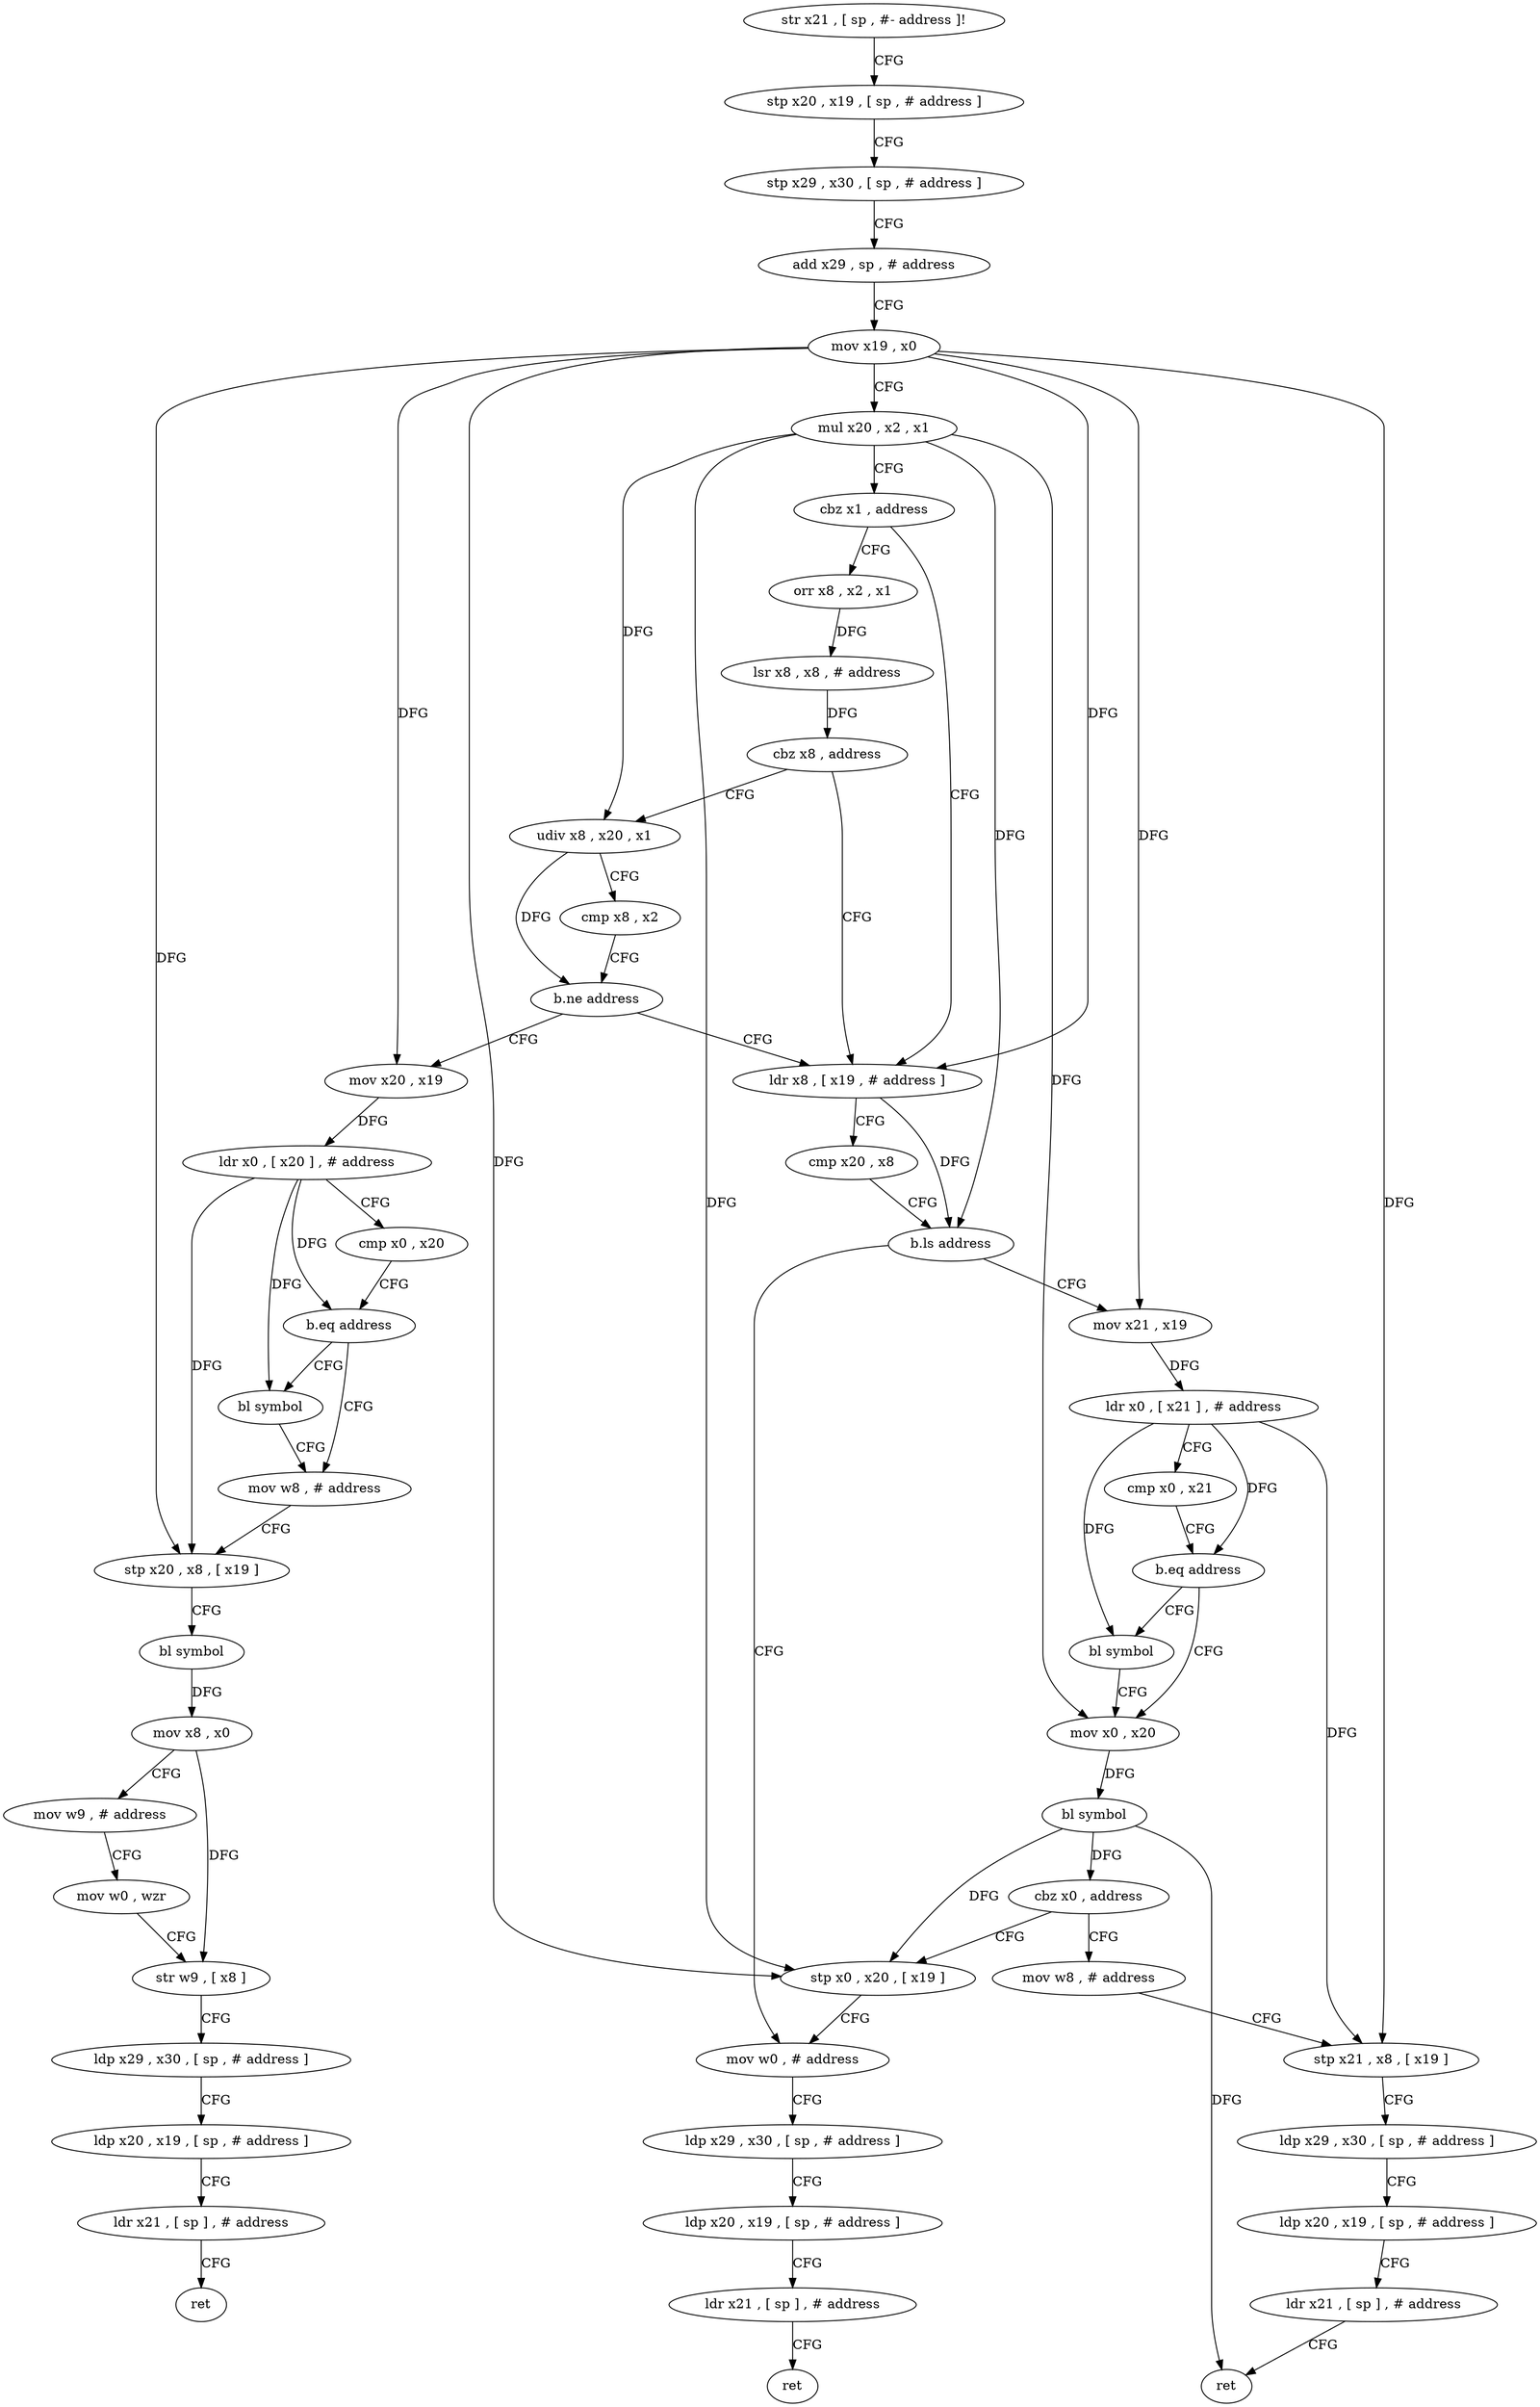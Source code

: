 digraph "func" {
"285808" [label = "str x21 , [ sp , #- address ]!" ]
"285812" [label = "stp x20 , x19 , [ sp , # address ]" ]
"285816" [label = "stp x29 , x30 , [ sp , # address ]" ]
"285820" [label = "add x29 , sp , # address" ]
"285824" [label = "mov x19 , x0" ]
"285828" [label = "mul x20 , x2 , x1" ]
"285832" [label = "cbz x1 , address" ]
"285860" [label = "ldr x8 , [ x19 , # address ]" ]
"285836" [label = "orr x8 , x2 , x1" ]
"285864" [label = "cmp x20 , x8" ]
"285868" [label = "b.ls address" ]
"285908" [label = "mov w0 , # address" ]
"285872" [label = "mov x21 , x19" ]
"285840" [label = "lsr x8 , x8 , # address" ]
"285844" [label = "cbz x8 , address" ]
"285848" [label = "udiv x8 , x20 , x1" ]
"285912" [label = "ldp x29 , x30 , [ sp , # address ]" ]
"285916" [label = "ldp x20 , x19 , [ sp , # address ]" ]
"285920" [label = "ldr x21 , [ sp ] , # address" ]
"285924" [label = "ret" ]
"285876" [label = "ldr x0 , [ x21 ] , # address" ]
"285880" [label = "cmp x0 , x21" ]
"285884" [label = "b.eq address" ]
"285892" [label = "mov x0 , x20" ]
"285888" [label = "bl symbol" ]
"285852" [label = "cmp x8 , x2" ]
"285856" [label = "b.ne address" ]
"285928" [label = "mov x20 , x19" ]
"285896" [label = "bl symbol" ]
"285900" [label = "cbz x0 , address" ]
"285992" [label = "mov w8 , # address" ]
"285904" [label = "stp x0 , x20 , [ x19 ]" ]
"285932" [label = "ldr x0 , [ x20 ] , # address" ]
"285936" [label = "cmp x0 , x20" ]
"285940" [label = "b.eq address" ]
"285948" [label = "mov w8 , # address" ]
"285944" [label = "bl symbol" ]
"285996" [label = "stp x21 , x8 , [ x19 ]" ]
"286000" [label = "ldp x29 , x30 , [ sp , # address ]" ]
"286004" [label = "ldp x20 , x19 , [ sp , # address ]" ]
"286008" [label = "ldr x21 , [ sp ] , # address" ]
"286012" [label = "ret" ]
"285952" [label = "stp x20 , x8 , [ x19 ]" ]
"285956" [label = "bl symbol" ]
"285960" [label = "mov x8 , x0" ]
"285964" [label = "mov w9 , # address" ]
"285968" [label = "mov w0 , wzr" ]
"285972" [label = "str w9 , [ x8 ]" ]
"285976" [label = "ldp x29 , x30 , [ sp , # address ]" ]
"285980" [label = "ldp x20 , x19 , [ sp , # address ]" ]
"285984" [label = "ldr x21 , [ sp ] , # address" ]
"285988" [label = "ret" ]
"285808" -> "285812" [ label = "CFG" ]
"285812" -> "285816" [ label = "CFG" ]
"285816" -> "285820" [ label = "CFG" ]
"285820" -> "285824" [ label = "CFG" ]
"285824" -> "285828" [ label = "CFG" ]
"285824" -> "285860" [ label = "DFG" ]
"285824" -> "285872" [ label = "DFG" ]
"285824" -> "285928" [ label = "DFG" ]
"285824" -> "285996" [ label = "DFG" ]
"285824" -> "285904" [ label = "DFG" ]
"285824" -> "285952" [ label = "DFG" ]
"285828" -> "285832" [ label = "CFG" ]
"285828" -> "285868" [ label = "DFG" ]
"285828" -> "285848" [ label = "DFG" ]
"285828" -> "285892" [ label = "DFG" ]
"285828" -> "285904" [ label = "DFG" ]
"285832" -> "285860" [ label = "CFG" ]
"285832" -> "285836" [ label = "CFG" ]
"285860" -> "285864" [ label = "CFG" ]
"285860" -> "285868" [ label = "DFG" ]
"285836" -> "285840" [ label = "DFG" ]
"285864" -> "285868" [ label = "CFG" ]
"285868" -> "285908" [ label = "CFG" ]
"285868" -> "285872" [ label = "CFG" ]
"285908" -> "285912" [ label = "CFG" ]
"285872" -> "285876" [ label = "DFG" ]
"285840" -> "285844" [ label = "DFG" ]
"285844" -> "285860" [ label = "CFG" ]
"285844" -> "285848" [ label = "CFG" ]
"285848" -> "285852" [ label = "CFG" ]
"285848" -> "285856" [ label = "DFG" ]
"285912" -> "285916" [ label = "CFG" ]
"285916" -> "285920" [ label = "CFG" ]
"285920" -> "285924" [ label = "CFG" ]
"285876" -> "285880" [ label = "CFG" ]
"285876" -> "285884" [ label = "DFG" ]
"285876" -> "285888" [ label = "DFG" ]
"285876" -> "285996" [ label = "DFG" ]
"285880" -> "285884" [ label = "CFG" ]
"285884" -> "285892" [ label = "CFG" ]
"285884" -> "285888" [ label = "CFG" ]
"285892" -> "285896" [ label = "DFG" ]
"285888" -> "285892" [ label = "CFG" ]
"285852" -> "285856" [ label = "CFG" ]
"285856" -> "285928" [ label = "CFG" ]
"285856" -> "285860" [ label = "CFG" ]
"285928" -> "285932" [ label = "DFG" ]
"285896" -> "285900" [ label = "DFG" ]
"285896" -> "286012" [ label = "DFG" ]
"285896" -> "285904" [ label = "DFG" ]
"285900" -> "285992" [ label = "CFG" ]
"285900" -> "285904" [ label = "CFG" ]
"285992" -> "285996" [ label = "CFG" ]
"285904" -> "285908" [ label = "CFG" ]
"285932" -> "285936" [ label = "CFG" ]
"285932" -> "285940" [ label = "DFG" ]
"285932" -> "285944" [ label = "DFG" ]
"285932" -> "285952" [ label = "DFG" ]
"285936" -> "285940" [ label = "CFG" ]
"285940" -> "285948" [ label = "CFG" ]
"285940" -> "285944" [ label = "CFG" ]
"285948" -> "285952" [ label = "CFG" ]
"285944" -> "285948" [ label = "CFG" ]
"285996" -> "286000" [ label = "CFG" ]
"286000" -> "286004" [ label = "CFG" ]
"286004" -> "286008" [ label = "CFG" ]
"286008" -> "286012" [ label = "CFG" ]
"285952" -> "285956" [ label = "CFG" ]
"285956" -> "285960" [ label = "DFG" ]
"285960" -> "285964" [ label = "CFG" ]
"285960" -> "285972" [ label = "DFG" ]
"285964" -> "285968" [ label = "CFG" ]
"285968" -> "285972" [ label = "CFG" ]
"285972" -> "285976" [ label = "CFG" ]
"285976" -> "285980" [ label = "CFG" ]
"285980" -> "285984" [ label = "CFG" ]
"285984" -> "285988" [ label = "CFG" ]
}
